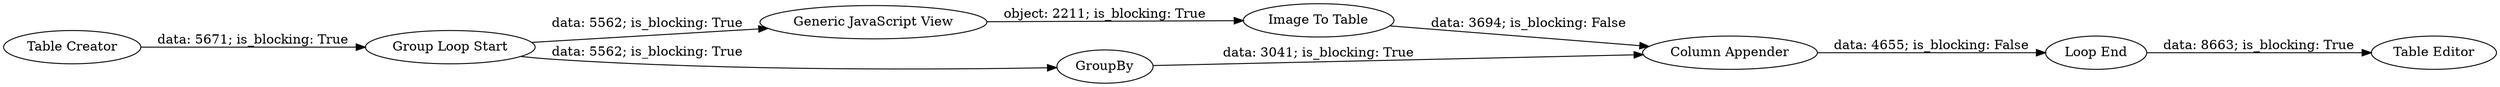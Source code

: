 digraph {
	"-9173613547030813946_2" [label="Table Creator"]
	"-9173613547030813946_13" [label="Image To Table"]
	"-9173613547030813946_4" [label="Group Loop Start"]
	"-9173613547030813946_16" [label="Loop End"]
	"-9173613547030813946_351" [label="Generic JavaScript View"]
	"-9173613547030813946_15" [label="Column Appender"]
	"-9173613547030813946_14" [label=GroupBy]
	"-9173613547030813946_17" [label="Table Editor"]
	"-9173613547030813946_16" -> "-9173613547030813946_17" [label="data: 8663; is_blocking: True"]
	"-9173613547030813946_14" -> "-9173613547030813946_15" [label="data: 3041; is_blocking: True"]
	"-9173613547030813946_4" -> "-9173613547030813946_351" [label="data: 5562; is_blocking: True"]
	"-9173613547030813946_4" -> "-9173613547030813946_14" [label="data: 5562; is_blocking: True"]
	"-9173613547030813946_2" -> "-9173613547030813946_4" [label="data: 5671; is_blocking: True"]
	"-9173613547030813946_13" -> "-9173613547030813946_15" [label="data: 3694; is_blocking: False"]
	"-9173613547030813946_15" -> "-9173613547030813946_16" [label="data: 4655; is_blocking: False"]
	"-9173613547030813946_351" -> "-9173613547030813946_13" [label="object: 2211; is_blocking: True"]
	rankdir=LR
}
